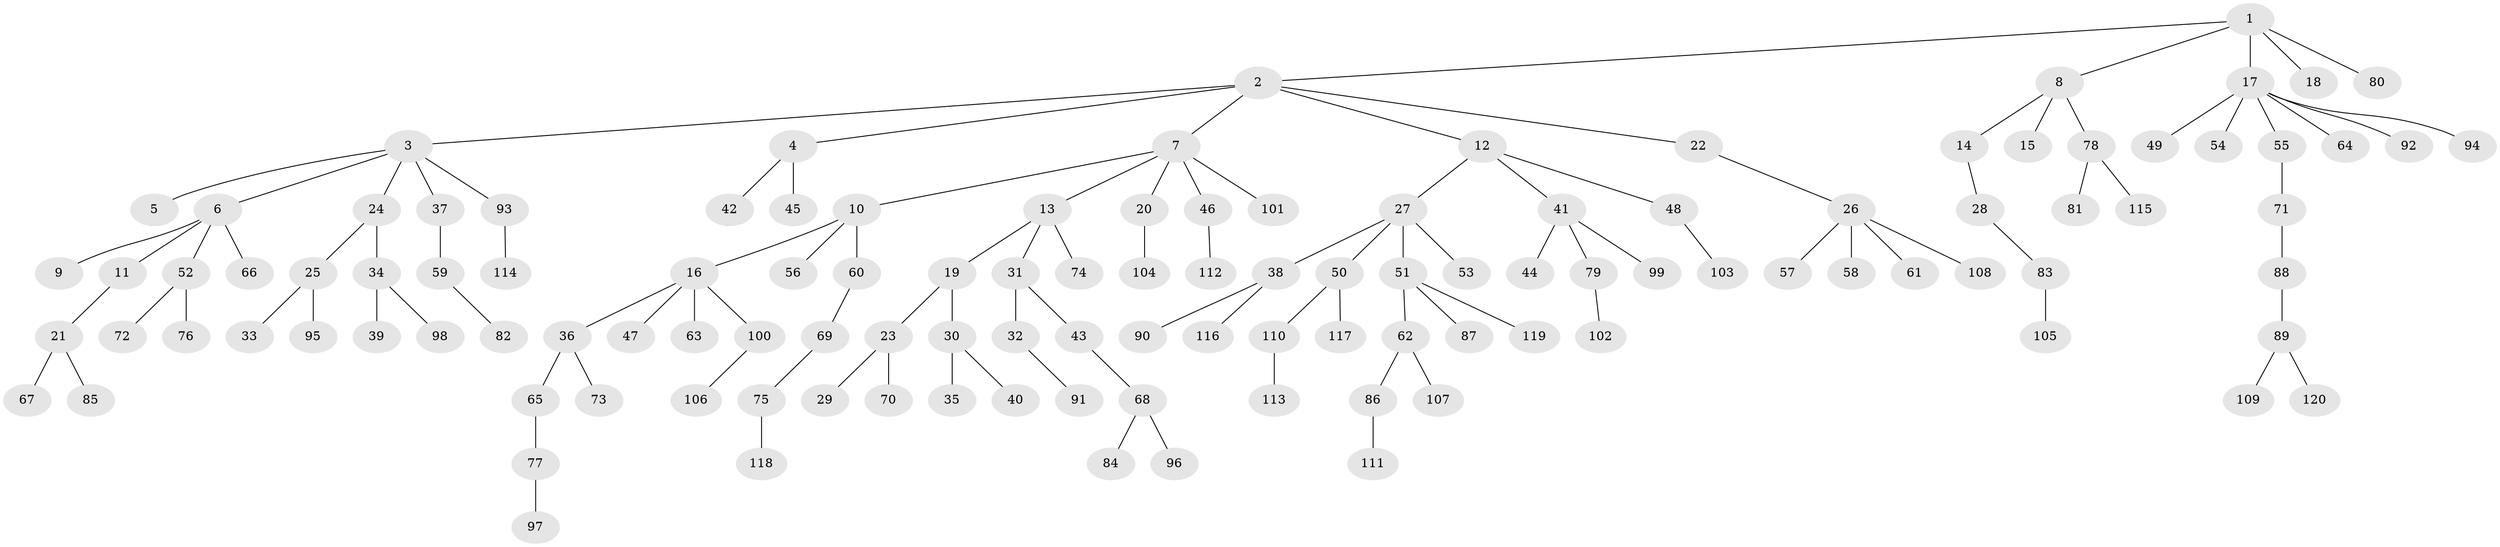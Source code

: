 // Generated by graph-tools (version 1.1) at 2025/52/03/09/25 04:52:59]
// undirected, 120 vertices, 119 edges
graph export_dot {
graph [start="1"]
  node [color=gray90,style=filled];
  1;
  2;
  3;
  4;
  5;
  6;
  7;
  8;
  9;
  10;
  11;
  12;
  13;
  14;
  15;
  16;
  17;
  18;
  19;
  20;
  21;
  22;
  23;
  24;
  25;
  26;
  27;
  28;
  29;
  30;
  31;
  32;
  33;
  34;
  35;
  36;
  37;
  38;
  39;
  40;
  41;
  42;
  43;
  44;
  45;
  46;
  47;
  48;
  49;
  50;
  51;
  52;
  53;
  54;
  55;
  56;
  57;
  58;
  59;
  60;
  61;
  62;
  63;
  64;
  65;
  66;
  67;
  68;
  69;
  70;
  71;
  72;
  73;
  74;
  75;
  76;
  77;
  78;
  79;
  80;
  81;
  82;
  83;
  84;
  85;
  86;
  87;
  88;
  89;
  90;
  91;
  92;
  93;
  94;
  95;
  96;
  97;
  98;
  99;
  100;
  101;
  102;
  103;
  104;
  105;
  106;
  107;
  108;
  109;
  110;
  111;
  112;
  113;
  114;
  115;
  116;
  117;
  118;
  119;
  120;
  1 -- 2;
  1 -- 8;
  1 -- 17;
  1 -- 18;
  1 -- 80;
  2 -- 3;
  2 -- 4;
  2 -- 7;
  2 -- 12;
  2 -- 22;
  3 -- 5;
  3 -- 6;
  3 -- 24;
  3 -- 37;
  3 -- 93;
  4 -- 42;
  4 -- 45;
  6 -- 9;
  6 -- 11;
  6 -- 52;
  6 -- 66;
  7 -- 10;
  7 -- 13;
  7 -- 20;
  7 -- 46;
  7 -- 101;
  8 -- 14;
  8 -- 15;
  8 -- 78;
  10 -- 16;
  10 -- 56;
  10 -- 60;
  11 -- 21;
  12 -- 27;
  12 -- 41;
  12 -- 48;
  13 -- 19;
  13 -- 31;
  13 -- 74;
  14 -- 28;
  16 -- 36;
  16 -- 47;
  16 -- 63;
  16 -- 100;
  17 -- 49;
  17 -- 54;
  17 -- 55;
  17 -- 64;
  17 -- 92;
  17 -- 94;
  19 -- 23;
  19 -- 30;
  20 -- 104;
  21 -- 67;
  21 -- 85;
  22 -- 26;
  23 -- 29;
  23 -- 70;
  24 -- 25;
  24 -- 34;
  25 -- 33;
  25 -- 95;
  26 -- 57;
  26 -- 58;
  26 -- 61;
  26 -- 108;
  27 -- 38;
  27 -- 50;
  27 -- 51;
  27 -- 53;
  28 -- 83;
  30 -- 35;
  30 -- 40;
  31 -- 32;
  31 -- 43;
  32 -- 91;
  34 -- 39;
  34 -- 98;
  36 -- 65;
  36 -- 73;
  37 -- 59;
  38 -- 90;
  38 -- 116;
  41 -- 44;
  41 -- 79;
  41 -- 99;
  43 -- 68;
  46 -- 112;
  48 -- 103;
  50 -- 110;
  50 -- 117;
  51 -- 62;
  51 -- 87;
  51 -- 119;
  52 -- 72;
  52 -- 76;
  55 -- 71;
  59 -- 82;
  60 -- 69;
  62 -- 86;
  62 -- 107;
  65 -- 77;
  68 -- 84;
  68 -- 96;
  69 -- 75;
  71 -- 88;
  75 -- 118;
  77 -- 97;
  78 -- 81;
  78 -- 115;
  79 -- 102;
  83 -- 105;
  86 -- 111;
  88 -- 89;
  89 -- 109;
  89 -- 120;
  93 -- 114;
  100 -- 106;
  110 -- 113;
}
